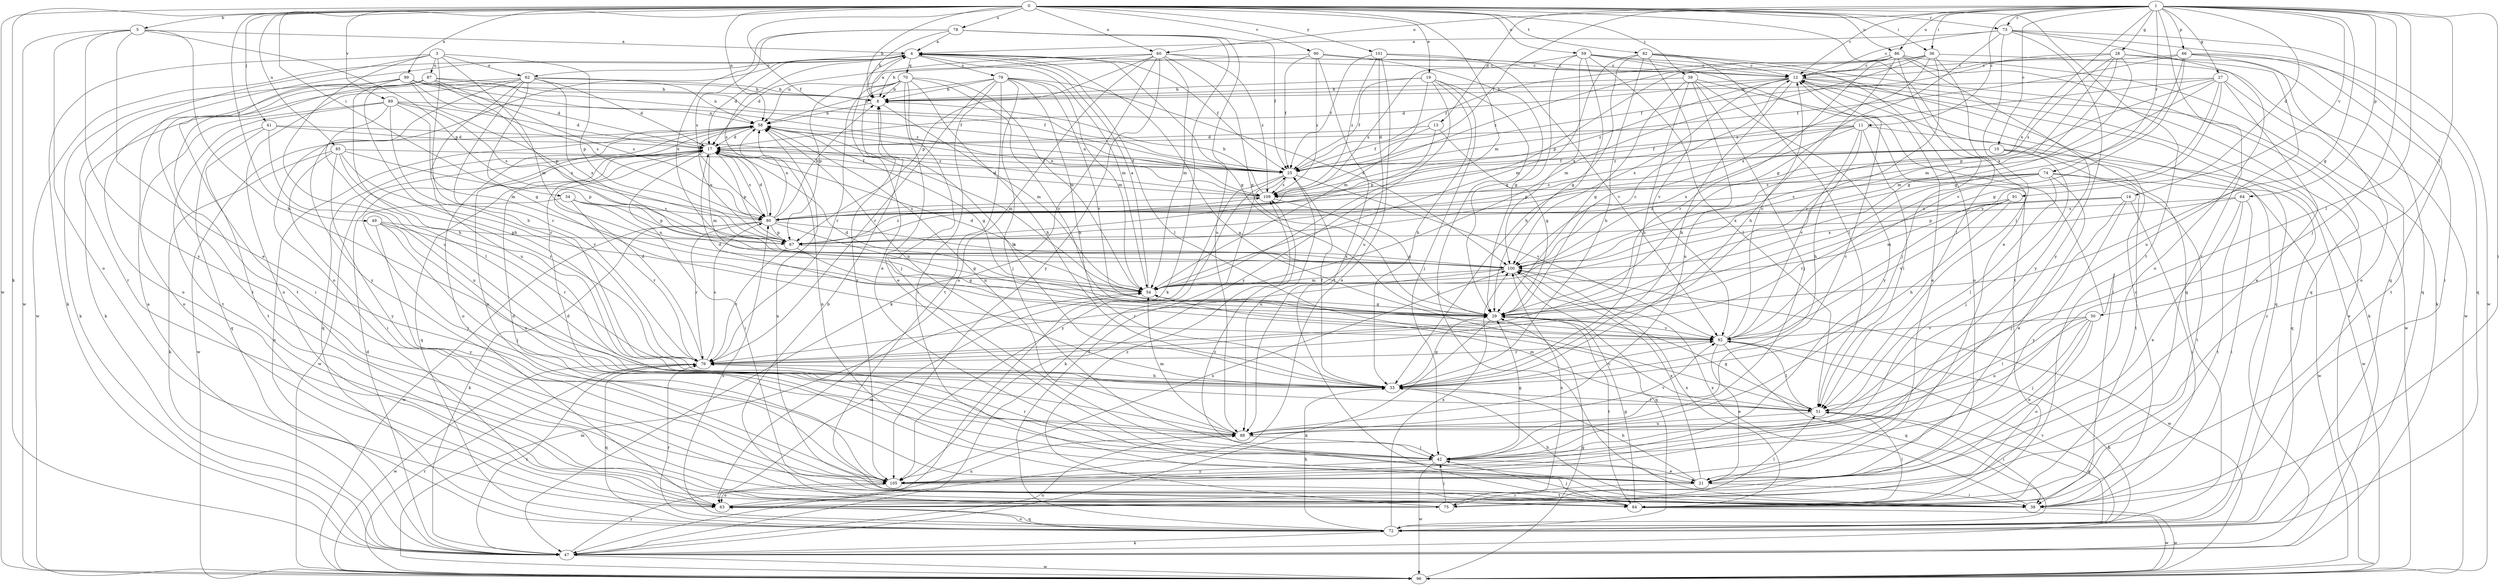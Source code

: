strict digraph  {
0;
1;
3;
4;
5;
8;
10;
11;
12;
13;
14;
17;
19;
21;
25;
27;
28;
29;
33;
34;
36;
38;
39;
41;
42;
47;
49;
50;
51;
54;
58;
59;
60;
62;
63;
64;
66;
67;
70;
72;
73;
74;
75;
76;
78;
79;
80;
82;
84;
85;
86;
87;
88;
89;
90;
91;
92;
96;
99;
100;
101;
105;
109;
0 -> 5  [label=b];
0 -> 8  [label=b];
0 -> 19  [label=e];
0 -> 21  [label=e];
0 -> 25  [label=f];
0 -> 34  [label=i];
0 -> 36  [label=i];
0 -> 39  [label=j];
0 -> 41  [label=j];
0 -> 47  [label=k];
0 -> 49  [label=l];
0 -> 54  [label=m];
0 -> 58  [label=n];
0 -> 59  [label=o];
0 -> 60  [label=o];
0 -> 73  [label=r];
0 -> 78  [label=s];
0 -> 82  [label=t];
0 -> 84  [label=t];
0 -> 85  [label=u];
0 -> 86  [label=u];
0 -> 89  [label=v];
0 -> 90  [label=v];
0 -> 96  [label=w];
0 -> 99  [label=x];
0 -> 101  [label=y];
1 -> 10  [label=c];
1 -> 11  [label=c];
1 -> 12  [label=c];
1 -> 13  [label=d];
1 -> 14  [label=d];
1 -> 25  [label=f];
1 -> 27  [label=g];
1 -> 28  [label=g];
1 -> 29  [label=g];
1 -> 36  [label=i];
1 -> 38  [label=i];
1 -> 42  [label=j];
1 -> 50  [label=l];
1 -> 51  [label=l];
1 -> 60  [label=o];
1 -> 64  [label=p];
1 -> 66  [label=p];
1 -> 73  [label=r];
1 -> 74  [label=r];
1 -> 75  [label=r];
1 -> 86  [label=u];
1 -> 91  [label=v];
1 -> 100  [label=x];
3 -> 33  [label=h];
3 -> 47  [label=k];
3 -> 54  [label=m];
3 -> 62  [label=o];
3 -> 67  [label=p];
3 -> 75  [label=r];
3 -> 87  [label=u];
3 -> 88  [label=u];
4 -> 12  [label=c];
4 -> 17  [label=d];
4 -> 21  [label=e];
4 -> 25  [label=f];
4 -> 29  [label=g];
4 -> 51  [label=l];
4 -> 54  [label=m];
4 -> 62  [label=o];
4 -> 63  [label=o];
4 -> 70  [label=q];
4 -> 79  [label=s];
4 -> 80  [label=s];
4 -> 96  [label=w];
5 -> 4  [label=a];
5 -> 21  [label=e];
5 -> 33  [label=h];
5 -> 63  [label=o];
5 -> 67  [label=p];
5 -> 96  [label=w];
5 -> 105  [label=y];
8 -> 4  [label=a];
8 -> 54  [label=m];
8 -> 58  [label=n];
10 -> 25  [label=f];
10 -> 42  [label=j];
10 -> 67  [label=p];
10 -> 80  [label=s];
10 -> 84  [label=t];
10 -> 96  [label=w];
11 -> 17  [label=d];
11 -> 25  [label=f];
11 -> 33  [label=h];
11 -> 51  [label=l];
11 -> 72  [label=q];
11 -> 92  [label=v];
11 -> 100  [label=x];
11 -> 109  [label=z];
12 -> 8  [label=b];
12 -> 17  [label=d];
12 -> 21  [label=e];
12 -> 33  [label=h];
12 -> 47  [label=k];
12 -> 72  [label=q];
12 -> 96  [label=w];
12 -> 100  [label=x];
12 -> 109  [label=z];
13 -> 17  [label=d];
13 -> 25  [label=f];
13 -> 29  [label=g];
13 -> 67  [label=p];
14 -> 38  [label=i];
14 -> 42  [label=j];
14 -> 67  [label=p];
14 -> 80  [label=s];
14 -> 105  [label=y];
17 -> 25  [label=f];
17 -> 38  [label=i];
17 -> 54  [label=m];
17 -> 67  [label=p];
17 -> 72  [label=q];
17 -> 80  [label=s];
17 -> 96  [label=w];
19 -> 8  [label=b];
19 -> 25  [label=f];
19 -> 33  [label=h];
19 -> 38  [label=i];
19 -> 42  [label=j];
19 -> 54  [label=m];
19 -> 105  [label=y];
21 -> 17  [label=d];
21 -> 33  [label=h];
21 -> 38  [label=i];
21 -> 58  [label=n];
21 -> 75  [label=r];
21 -> 100  [label=x];
25 -> 17  [label=d];
25 -> 47  [label=k];
25 -> 58  [label=n];
25 -> 88  [label=u];
25 -> 92  [label=v];
25 -> 105  [label=y];
25 -> 109  [label=z];
27 -> 8  [label=b];
27 -> 21  [label=e];
27 -> 29  [label=g];
27 -> 54  [label=m];
27 -> 67  [label=p];
27 -> 84  [label=t];
27 -> 92  [label=v];
27 -> 109  [label=z];
28 -> 12  [label=c];
28 -> 25  [label=f];
28 -> 29  [label=g];
28 -> 54  [label=m];
28 -> 72  [label=q];
28 -> 80  [label=s];
28 -> 88  [label=u];
28 -> 100  [label=x];
29 -> 12  [label=c];
29 -> 17  [label=d];
29 -> 47  [label=k];
29 -> 84  [label=t];
29 -> 92  [label=v];
33 -> 8  [label=b];
33 -> 25  [label=f];
33 -> 29  [label=g];
33 -> 51  [label=l];
33 -> 58  [label=n];
33 -> 92  [label=v];
34 -> 42  [label=j];
34 -> 67  [label=p];
34 -> 76  [label=r];
34 -> 80  [label=s];
34 -> 100  [label=x];
36 -> 12  [label=c];
36 -> 51  [label=l];
36 -> 54  [label=m];
36 -> 67  [label=p];
36 -> 76  [label=r];
36 -> 96  [label=w];
36 -> 100  [label=x];
38 -> 12  [label=c];
38 -> 33  [label=h];
38 -> 58  [label=n];
38 -> 96  [label=w];
38 -> 100  [label=x];
38 -> 109  [label=z];
39 -> 8  [label=b];
39 -> 29  [label=g];
39 -> 33  [label=h];
39 -> 38  [label=i];
39 -> 42  [label=j];
39 -> 88  [label=u];
39 -> 105  [label=y];
41 -> 17  [label=d];
41 -> 72  [label=q];
41 -> 84  [label=t];
41 -> 88  [label=u];
41 -> 109  [label=z];
42 -> 21  [label=e];
42 -> 29  [label=g];
42 -> 76  [label=r];
42 -> 96  [label=w];
42 -> 105  [label=y];
47 -> 4  [label=a];
47 -> 12  [label=c];
47 -> 17  [label=d];
47 -> 58  [label=n];
47 -> 76  [label=r];
47 -> 88  [label=u];
47 -> 96  [label=w];
47 -> 105  [label=y];
49 -> 42  [label=j];
49 -> 67  [label=p];
49 -> 76  [label=r];
49 -> 88  [label=u];
49 -> 105  [label=y];
50 -> 21  [label=e];
50 -> 42  [label=j];
50 -> 51  [label=l];
50 -> 63  [label=o];
50 -> 88  [label=u];
50 -> 92  [label=v];
51 -> 4  [label=a];
51 -> 29  [label=g];
51 -> 38  [label=i];
51 -> 54  [label=m];
51 -> 72  [label=q];
51 -> 88  [label=u];
54 -> 4  [label=a];
54 -> 17  [label=d];
54 -> 29  [label=g];
58 -> 17  [label=d];
58 -> 29  [label=g];
58 -> 54  [label=m];
58 -> 63  [label=o];
58 -> 72  [label=q];
58 -> 96  [label=w];
59 -> 12  [label=c];
59 -> 29  [label=g];
59 -> 33  [label=h];
59 -> 51  [label=l];
59 -> 72  [label=q];
59 -> 80  [label=s];
59 -> 84  [label=t];
59 -> 100  [label=x];
60 -> 8  [label=b];
60 -> 12  [label=c];
60 -> 17  [label=d];
60 -> 29  [label=g];
60 -> 47  [label=k];
60 -> 54  [label=m];
60 -> 63  [label=o];
60 -> 67  [label=p];
60 -> 105  [label=y];
60 -> 109  [label=z];
62 -> 8  [label=b];
62 -> 17  [label=d];
62 -> 29  [label=g];
62 -> 47  [label=k];
62 -> 58  [label=n];
62 -> 63  [label=o];
62 -> 76  [label=r];
62 -> 88  [label=u];
62 -> 100  [label=x];
62 -> 105  [label=y];
63 -> 54  [label=m];
63 -> 72  [label=q];
63 -> 88  [label=u];
64 -> 21  [label=e];
64 -> 38  [label=i];
64 -> 80  [label=s];
64 -> 84  [label=t];
64 -> 100  [label=x];
66 -> 12  [label=c];
66 -> 25  [label=f];
66 -> 29  [label=g];
66 -> 38  [label=i];
66 -> 63  [label=o];
66 -> 72  [label=q];
66 -> 92  [label=v];
67 -> 29  [label=g];
67 -> 58  [label=n];
67 -> 76  [label=r];
67 -> 100  [label=x];
67 -> 109  [label=z];
70 -> 8  [label=b];
70 -> 21  [label=e];
70 -> 33  [label=h];
70 -> 42  [label=j];
70 -> 54  [label=m];
70 -> 67  [label=p];
70 -> 76  [label=r];
70 -> 92  [label=v];
70 -> 105  [label=y];
72 -> 25  [label=f];
72 -> 33  [label=h];
72 -> 47  [label=k];
72 -> 63  [label=o];
72 -> 76  [label=r];
72 -> 80  [label=s];
72 -> 92  [label=v];
72 -> 100  [label=x];
73 -> 4  [label=a];
73 -> 12  [label=c];
73 -> 29  [label=g];
73 -> 51  [label=l];
73 -> 63  [label=o];
73 -> 72  [label=q];
73 -> 96  [label=w];
73 -> 105  [label=y];
74 -> 21  [label=e];
74 -> 51  [label=l];
74 -> 76  [label=r];
74 -> 80  [label=s];
74 -> 84  [label=t];
74 -> 96  [label=w];
74 -> 100  [label=x];
74 -> 109  [label=z];
75 -> 8  [label=b];
75 -> 42  [label=j];
75 -> 51  [label=l];
75 -> 100  [label=x];
75 -> 109  [label=z];
76 -> 17  [label=d];
76 -> 33  [label=h];
76 -> 72  [label=q];
76 -> 80  [label=s];
76 -> 96  [label=w];
78 -> 4  [label=a];
78 -> 8  [label=b];
78 -> 25  [label=f];
78 -> 47  [label=k];
78 -> 80  [label=s];
78 -> 88  [label=u];
78 -> 100  [label=x];
79 -> 8  [label=b];
79 -> 33  [label=h];
79 -> 38  [label=i];
79 -> 42  [label=j];
79 -> 54  [label=m];
79 -> 58  [label=n];
79 -> 76  [label=r];
79 -> 84  [label=t];
79 -> 92  [label=v];
79 -> 100  [label=x];
80 -> 8  [label=b];
80 -> 17  [label=d];
80 -> 29  [label=g];
80 -> 47  [label=k];
80 -> 58  [label=n];
80 -> 67  [label=p];
80 -> 76  [label=r];
80 -> 96  [label=w];
80 -> 100  [label=x];
82 -> 12  [label=c];
82 -> 29  [label=g];
82 -> 33  [label=h];
82 -> 51  [label=l];
82 -> 54  [label=m];
82 -> 63  [label=o];
82 -> 92  [label=v];
82 -> 96  [label=w];
84 -> 29  [label=g];
84 -> 42  [label=j];
84 -> 51  [label=l];
84 -> 96  [label=w];
84 -> 100  [label=x];
85 -> 25  [label=f];
85 -> 38  [label=i];
85 -> 47  [label=k];
85 -> 67  [label=p];
85 -> 76  [label=r];
85 -> 92  [label=v];
85 -> 105  [label=y];
86 -> 12  [label=c];
86 -> 25  [label=f];
86 -> 33  [label=h];
86 -> 42  [label=j];
86 -> 47  [label=k];
86 -> 72  [label=q];
86 -> 76  [label=r];
86 -> 105  [label=y];
86 -> 109  [label=z];
87 -> 8  [label=b];
87 -> 25  [label=f];
87 -> 33  [label=h];
87 -> 47  [label=k];
87 -> 63  [label=o];
87 -> 80  [label=s];
87 -> 84  [label=t];
87 -> 100  [label=x];
88 -> 12  [label=c];
88 -> 42  [label=j];
88 -> 54  [label=m];
88 -> 58  [label=n];
88 -> 92  [label=v];
89 -> 17  [label=d];
89 -> 51  [label=l];
89 -> 54  [label=m];
89 -> 58  [label=n];
89 -> 63  [label=o];
89 -> 76  [label=r];
89 -> 80  [label=s];
89 -> 84  [label=t];
90 -> 12  [label=c];
90 -> 25  [label=f];
90 -> 29  [label=g];
90 -> 58  [label=n];
90 -> 84  [label=t];
90 -> 109  [label=z];
91 -> 33  [label=h];
91 -> 54  [label=m];
91 -> 80  [label=s];
91 -> 92  [label=v];
92 -> 12  [label=c];
92 -> 17  [label=d];
92 -> 21  [label=e];
92 -> 47  [label=k];
92 -> 51  [label=l];
92 -> 72  [label=q];
92 -> 76  [label=r];
96 -> 29  [label=g];
96 -> 54  [label=m];
96 -> 76  [label=r];
99 -> 8  [label=b];
99 -> 17  [label=d];
99 -> 25  [label=f];
99 -> 33  [label=h];
99 -> 38  [label=i];
99 -> 67  [label=p];
99 -> 80  [label=s];
99 -> 84  [label=t];
99 -> 109  [label=z];
100 -> 54  [label=m];
100 -> 72  [label=q];
100 -> 76  [label=r];
100 -> 96  [label=w];
101 -> 12  [label=c];
101 -> 25  [label=f];
101 -> 63  [label=o];
101 -> 88  [label=u];
101 -> 92  [label=v];
101 -> 109  [label=z];
105 -> 17  [label=d];
105 -> 58  [label=n];
105 -> 63  [label=o];
105 -> 84  [label=t];
105 -> 100  [label=x];
109 -> 8  [label=b];
109 -> 17  [label=d];
109 -> 29  [label=g];
109 -> 58  [label=n];
109 -> 80  [label=s];
}
